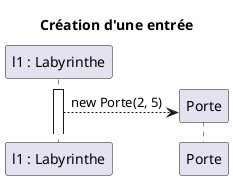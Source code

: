 @startuml

title "Création d'une entrée"

participant "l1 : Labyrinthe" as l

activate l
create Porte
l --> Porte: new Porte(2, 5)
@enduml